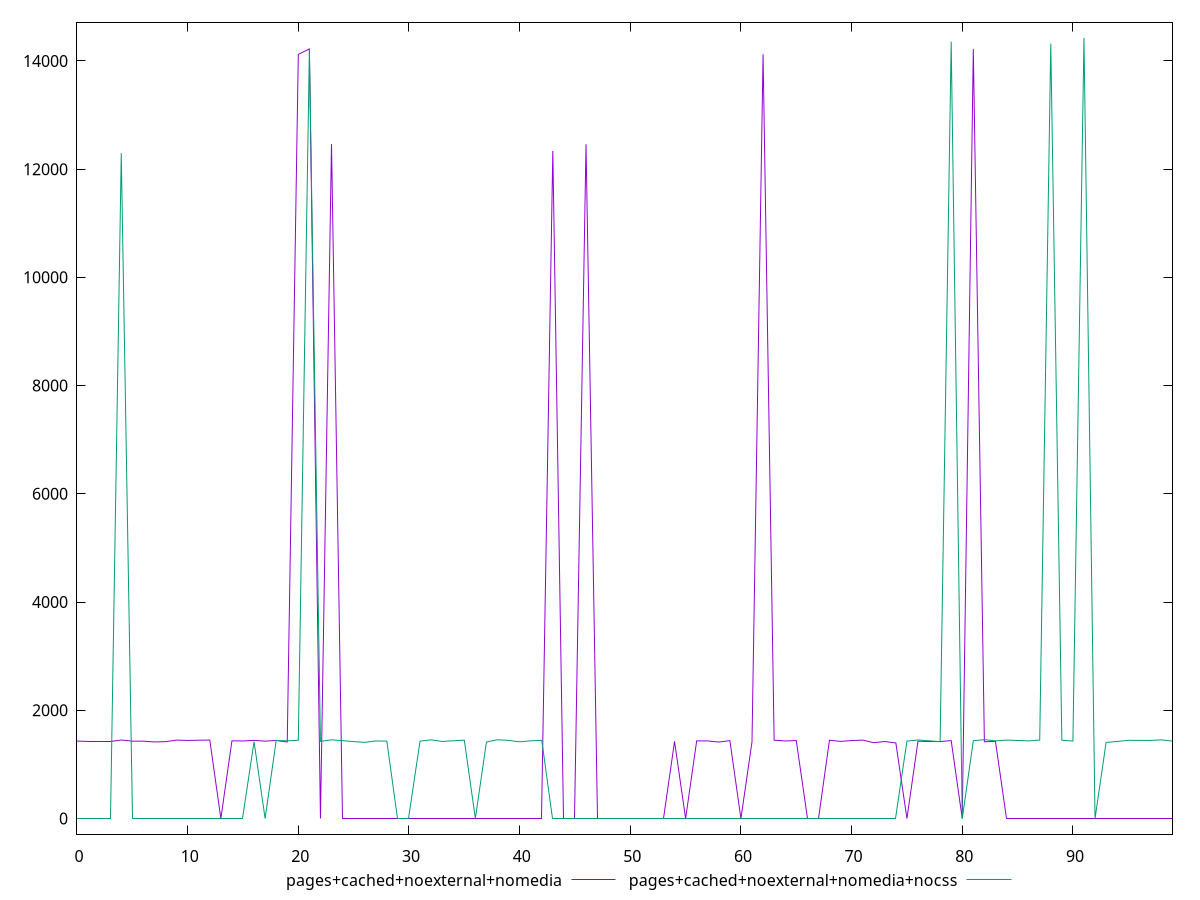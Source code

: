reset

$pagesCachedNoexternalNomedia <<EOF
0 1432
1 1424
2 1422
3 1422
4 1451
5 1430
6 1429
7 1415
8 1420
9 1449
10 1443
11 1447
12 1450
13 0
14 1436
15 1433
16 1444
17 1430
18 1443
19 1414
20 14121
21 14221
22 0
23 12464
24 0
25 0
26 0
27 0
28 0
29 0
30 0
31 0
32 0
33 0
34 0
35 0
36 0
37 0
38 0
39 0
40 0
41 0
42 0
43 12335
44 0
45 0
46 12460
47 0
48 0
49 0
50 0
51 0
52 0
53 0
54 1425
55 0
56 1435
57 1434
58 1413
59 1439
60 0
61 1417
62 14122
63 1448
64 1433
65 1440
66 0
67 0
68 1447
69 1425
70 1441
71 1449
72 1401
73 1423
74 1396
75 0
76 1429
77 1422
78 1422
79 1440
80 0
81 14219
82 1418
83 1426
84 0
85 0
86 0
87 0
88 0
89 0
90 0
91 0
92 0
93 0
94 0
95 0
96 0
97 0
98 0
99 0
EOF

$pagesCachedNoexternalNomediaNocss <<EOF
0 0
1 0
2 0
3 0
4 12293
5 0
6 0
7 0
8 0
9 0
10 0
11 0
12 0
13 0
14 0
15 0
16 1420
17 0
18 1442
19 1436
20 1446
21 14203
22 1426
23 1454
24 1439
25 1421
26 1407
27 1434
28 1430
29 0
30 0
31 1430
32 1454
33 1424
34 1437
35 1448
36 0
37 1414
38 1456
39 1444
40 1417
41 1436
42 1444
43 0
44 0
45 0
46 0
47 0
48 0
49 0
50 0
51 0
52 0
53 0
54 0
55 0
56 0
57 0
58 0
59 0
60 0
61 0
62 0
63 0
64 0
65 0
66 0
67 0
68 0
69 0
70 0
71 0
72 0
73 0
74 0
75 1431
76 1451
77 1436
78 1420
79 14355
80 0
81 1437
82 1458
83 1435
84 1449
85 1443
86 1435
87 1450
88 14318
89 1447
90 1431
91 14425
92 0
93 1406
94 1424
95 1445
96 1444
97 1443
98 1454
99 1430
EOF

set key outside below
set xrange [0:99]
set yrange [-288.5:14713.5]
set trange [-288.5:14713.5]
set terminal svg size 640, 520 enhanced background rgb 'white'
set output "reprap/uses-rel-preload/comparison/line/3_vs_4.svg"

plot $pagesCachedNoexternalNomedia title "pages+cached+noexternal+nomedia" with line, \
     $pagesCachedNoexternalNomediaNocss title "pages+cached+noexternal+nomedia+nocss" with line

reset
